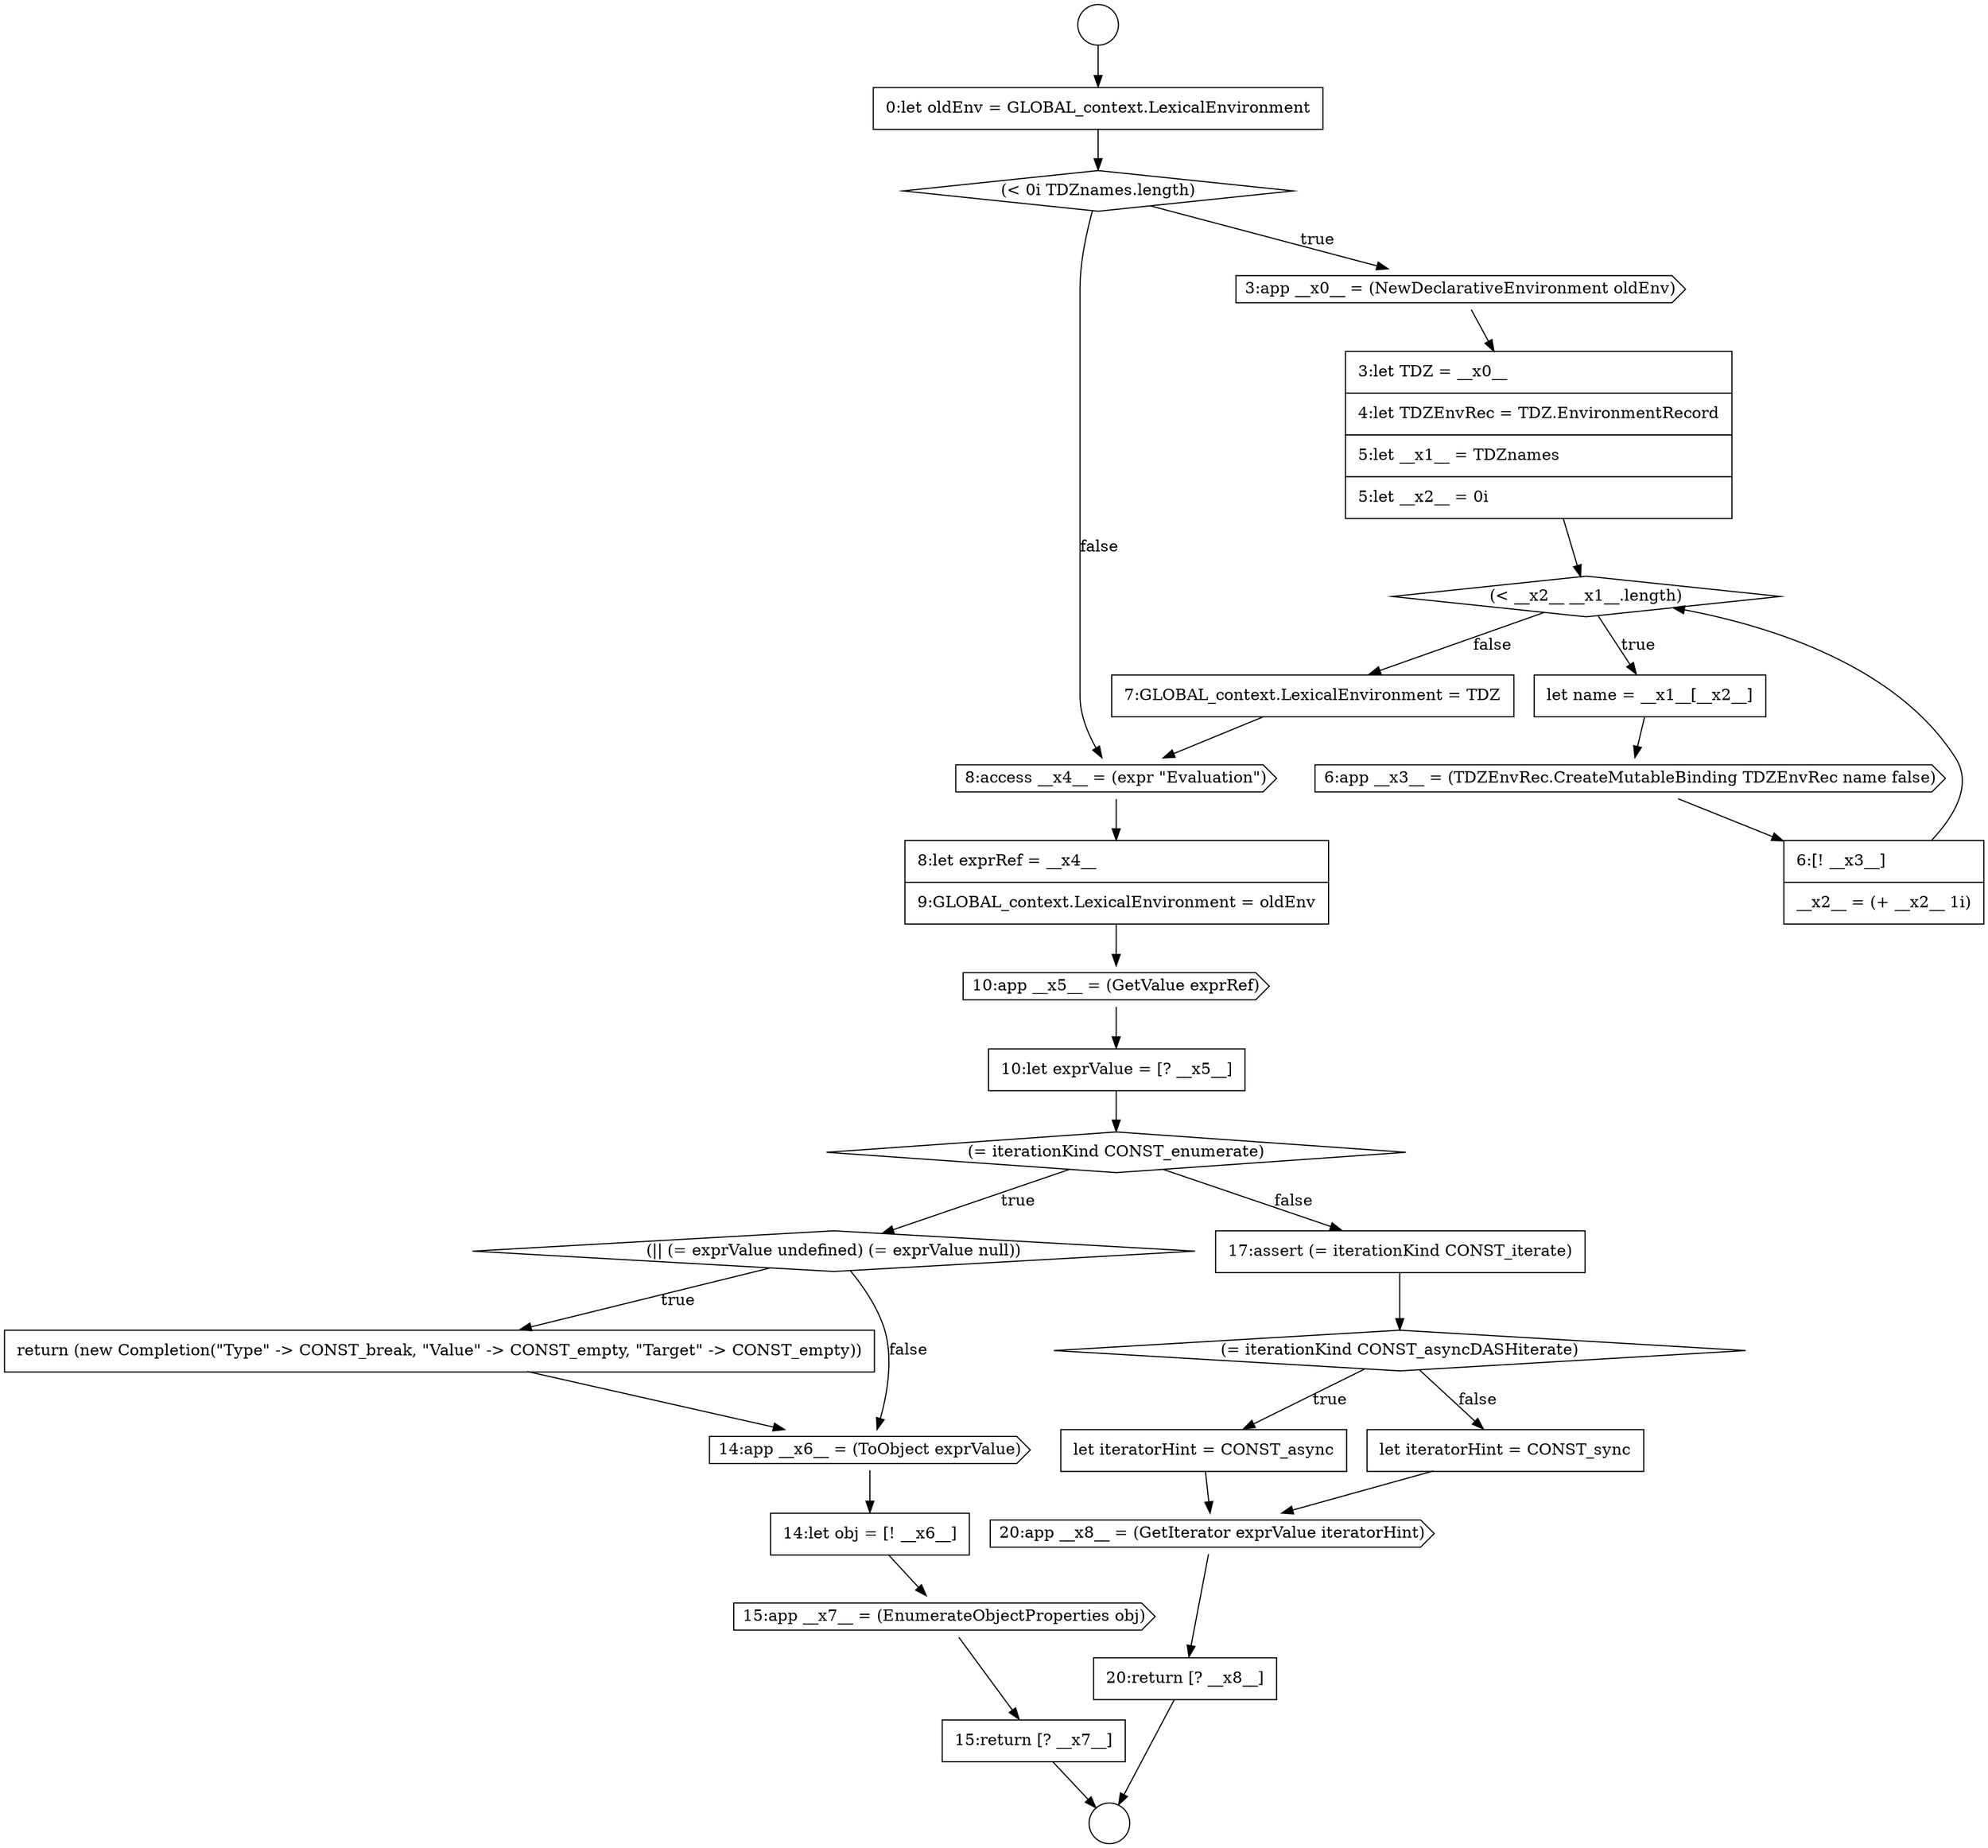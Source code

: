 digraph {
  node0 [shape=circle label=" " color="black" fillcolor="white" style=filled]
  node5 [shape=none, margin=0, label=<<font color="black">
    <table border="0" cellborder="1" cellspacing="0" cellpadding="10">
      <tr><td align="left">3:let TDZ = __x0__</td></tr>
      <tr><td align="left">4:let TDZEnvRec = TDZ.EnvironmentRecord</td></tr>
      <tr><td align="left">5:let __x1__ = TDZnames</td></tr>
      <tr><td align="left">5:let __x2__ = 0i</td></tr>
    </table>
  </font>> color="black" fillcolor="white" style=filled]
  node10 [shape=none, margin=0, label=<<font color="black">
    <table border="0" cellborder="1" cellspacing="0" cellpadding="10">
      <tr><td align="left">7:GLOBAL_context.LexicalEnvironment = TDZ</td></tr>
    </table>
  </font>> color="black" fillcolor="white" style=filled]
  node14 [shape=none, margin=0, label=<<font color="black">
    <table border="0" cellborder="1" cellspacing="0" cellpadding="10">
      <tr><td align="left">10:let exprValue = [? __x5__]</td></tr>
    </table>
  </font>> color="black" fillcolor="white" style=filled]
  node20 [shape=cds, label=<<font color="black">15:app __x7__ = (EnumerateObjectProperties obj)</font>> color="black" fillcolor="white" style=filled]
  node1 [shape=circle label=" " color="black" fillcolor="white" style=filled]
  node6 [shape=diamond, label=<<font color="black">(&lt; __x2__ __x1__.length)</font>> color="black" fillcolor="white" style=filled]
  node21 [shape=none, margin=0, label=<<font color="black">
    <table border="0" cellborder="1" cellspacing="0" cellpadding="10">
      <tr><td align="left">15:return [? __x7__]</td></tr>
    </table>
  </font>> color="black" fillcolor="white" style=filled]
  node9 [shape=none, margin=0, label=<<font color="black">
    <table border="0" cellborder="1" cellspacing="0" cellpadding="10">
      <tr><td align="left">6:[! __x3__]</td></tr>
      <tr><td align="left">__x2__ = (+ __x2__ 1i)</td></tr>
    </table>
  </font>> color="black" fillcolor="white" style=filled]
  node13 [shape=cds, label=<<font color="black">10:app __x5__ = (GetValue exprRef)</font>> color="black" fillcolor="white" style=filled]
  node2 [shape=none, margin=0, label=<<font color="black">
    <table border="0" cellborder="1" cellspacing="0" cellpadding="10">
      <tr><td align="left">0:let oldEnv = GLOBAL_context.LexicalEnvironment</td></tr>
    </table>
  </font>> color="black" fillcolor="white" style=filled]
  node17 [shape=none, margin=0, label=<<font color="black">
    <table border="0" cellborder="1" cellspacing="0" cellpadding="10">
      <tr><td align="left">return (new Completion(&quot;Type&quot; -&gt; CONST_break, &quot;Value&quot; -&gt; CONST_empty, &quot;Target&quot; -&gt; CONST_empty))</td></tr>
    </table>
  </font>> color="black" fillcolor="white" style=filled]
  node12 [shape=none, margin=0, label=<<font color="black">
    <table border="0" cellborder="1" cellspacing="0" cellpadding="10">
      <tr><td align="left">8:let exprRef = __x4__</td></tr>
      <tr><td align="left">9:GLOBAL_context.LexicalEnvironment = oldEnv</td></tr>
    </table>
  </font>> color="black" fillcolor="white" style=filled]
  node7 [shape=none, margin=0, label=<<font color="black">
    <table border="0" cellborder="1" cellspacing="0" cellpadding="10">
      <tr><td align="left">let name = __x1__[__x2__]</td></tr>
    </table>
  </font>> color="black" fillcolor="white" style=filled]
  node3 [shape=diamond, label=<<font color="black">(&lt; 0i TDZnames.length)</font>> color="black" fillcolor="white" style=filled]
  node18 [shape=cds, label=<<font color="black">14:app __x6__ = (ToObject exprValue)</font>> color="black" fillcolor="white" style=filled]
  node16 [shape=diamond, label=<<font color="black">(|| (= exprValue undefined) (= exprValue null))</font>> color="black" fillcolor="white" style=filled]
  node11 [shape=cds, label=<<font color="black">8:access __x4__ = (expr &quot;Evaluation&quot;)</font>> color="black" fillcolor="white" style=filled]
  node8 [shape=cds, label=<<font color="black">6:app __x3__ = (TDZEnvRec.CreateMutableBinding TDZEnvRec name false)</font>> color="black" fillcolor="white" style=filled]
  node19 [shape=none, margin=0, label=<<font color="black">
    <table border="0" cellborder="1" cellspacing="0" cellpadding="10">
      <tr><td align="left">14:let obj = [! __x6__]</td></tr>
    </table>
  </font>> color="black" fillcolor="white" style=filled]
  node4 [shape=cds, label=<<font color="black">3:app __x0__ = (NewDeclarativeEnvironment oldEnv)</font>> color="black" fillcolor="white" style=filled]
  node15 [shape=diamond, label=<<font color="black">(= iterationKind CONST_enumerate)</font>> color="black" fillcolor="white" style=filled]
  node24 [shape=none, margin=0, label=<<font color="black">
    <table border="0" cellborder="1" cellspacing="0" cellpadding="10">
      <tr><td align="left">let iteratorHint = CONST_async</td></tr>
    </table>
  </font>> color="black" fillcolor="white" style=filled]
  node25 [shape=none, margin=0, label=<<font color="black">
    <table border="0" cellborder="1" cellspacing="0" cellpadding="10">
      <tr><td align="left">let iteratorHint = CONST_sync</td></tr>
    </table>
  </font>> color="black" fillcolor="white" style=filled]
  node22 [shape=none, margin=0, label=<<font color="black">
    <table border="0" cellborder="1" cellspacing="0" cellpadding="10">
      <tr><td align="left">17:assert (= iterationKind CONST_iterate)</td></tr>
    </table>
  </font>> color="black" fillcolor="white" style=filled]
  node27 [shape=none, margin=0, label=<<font color="black">
    <table border="0" cellborder="1" cellspacing="0" cellpadding="10">
      <tr><td align="left">20:return [? __x8__]</td></tr>
    </table>
  </font>> color="black" fillcolor="white" style=filled]
  node26 [shape=cds, label=<<font color="black">20:app __x8__ = (GetIterator exprValue iteratorHint)</font>> color="black" fillcolor="white" style=filled]
  node23 [shape=diamond, label=<<font color="black">(= iterationKind CONST_asyncDASHiterate)</font>> color="black" fillcolor="white" style=filled]
  node5 -> node6 [ color="black"]
  node9 -> node6 [ color="black"]
  node2 -> node3 [ color="black"]
  node11 -> node12 [ color="black"]
  node12 -> node13 [ color="black"]
  node0 -> node2 [ color="black"]
  node22 -> node23 [ color="black"]
  node6 -> node7 [label=<<font color="black">true</font>> color="black"]
  node6 -> node10 [label=<<font color="black">false</font>> color="black"]
  node14 -> node15 [ color="black"]
  node21 -> node1 [ color="black"]
  node26 -> node27 [ color="black"]
  node4 -> node5 [ color="black"]
  node25 -> node26 [ color="black"]
  node8 -> node9 [ color="black"]
  node15 -> node16 [label=<<font color="black">true</font>> color="black"]
  node15 -> node22 [label=<<font color="black">false</font>> color="black"]
  node23 -> node24 [label=<<font color="black">true</font>> color="black"]
  node23 -> node25 [label=<<font color="black">false</font>> color="black"]
  node27 -> node1 [ color="black"]
  node17 -> node18 [ color="black"]
  node3 -> node4 [label=<<font color="black">true</font>> color="black"]
  node3 -> node11 [label=<<font color="black">false</font>> color="black"]
  node7 -> node8 [ color="black"]
  node18 -> node19 [ color="black"]
  node19 -> node20 [ color="black"]
  node13 -> node14 [ color="black"]
  node10 -> node11 [ color="black"]
  node16 -> node17 [label=<<font color="black">true</font>> color="black"]
  node16 -> node18 [label=<<font color="black">false</font>> color="black"]
  node24 -> node26 [ color="black"]
  node20 -> node21 [ color="black"]
}
